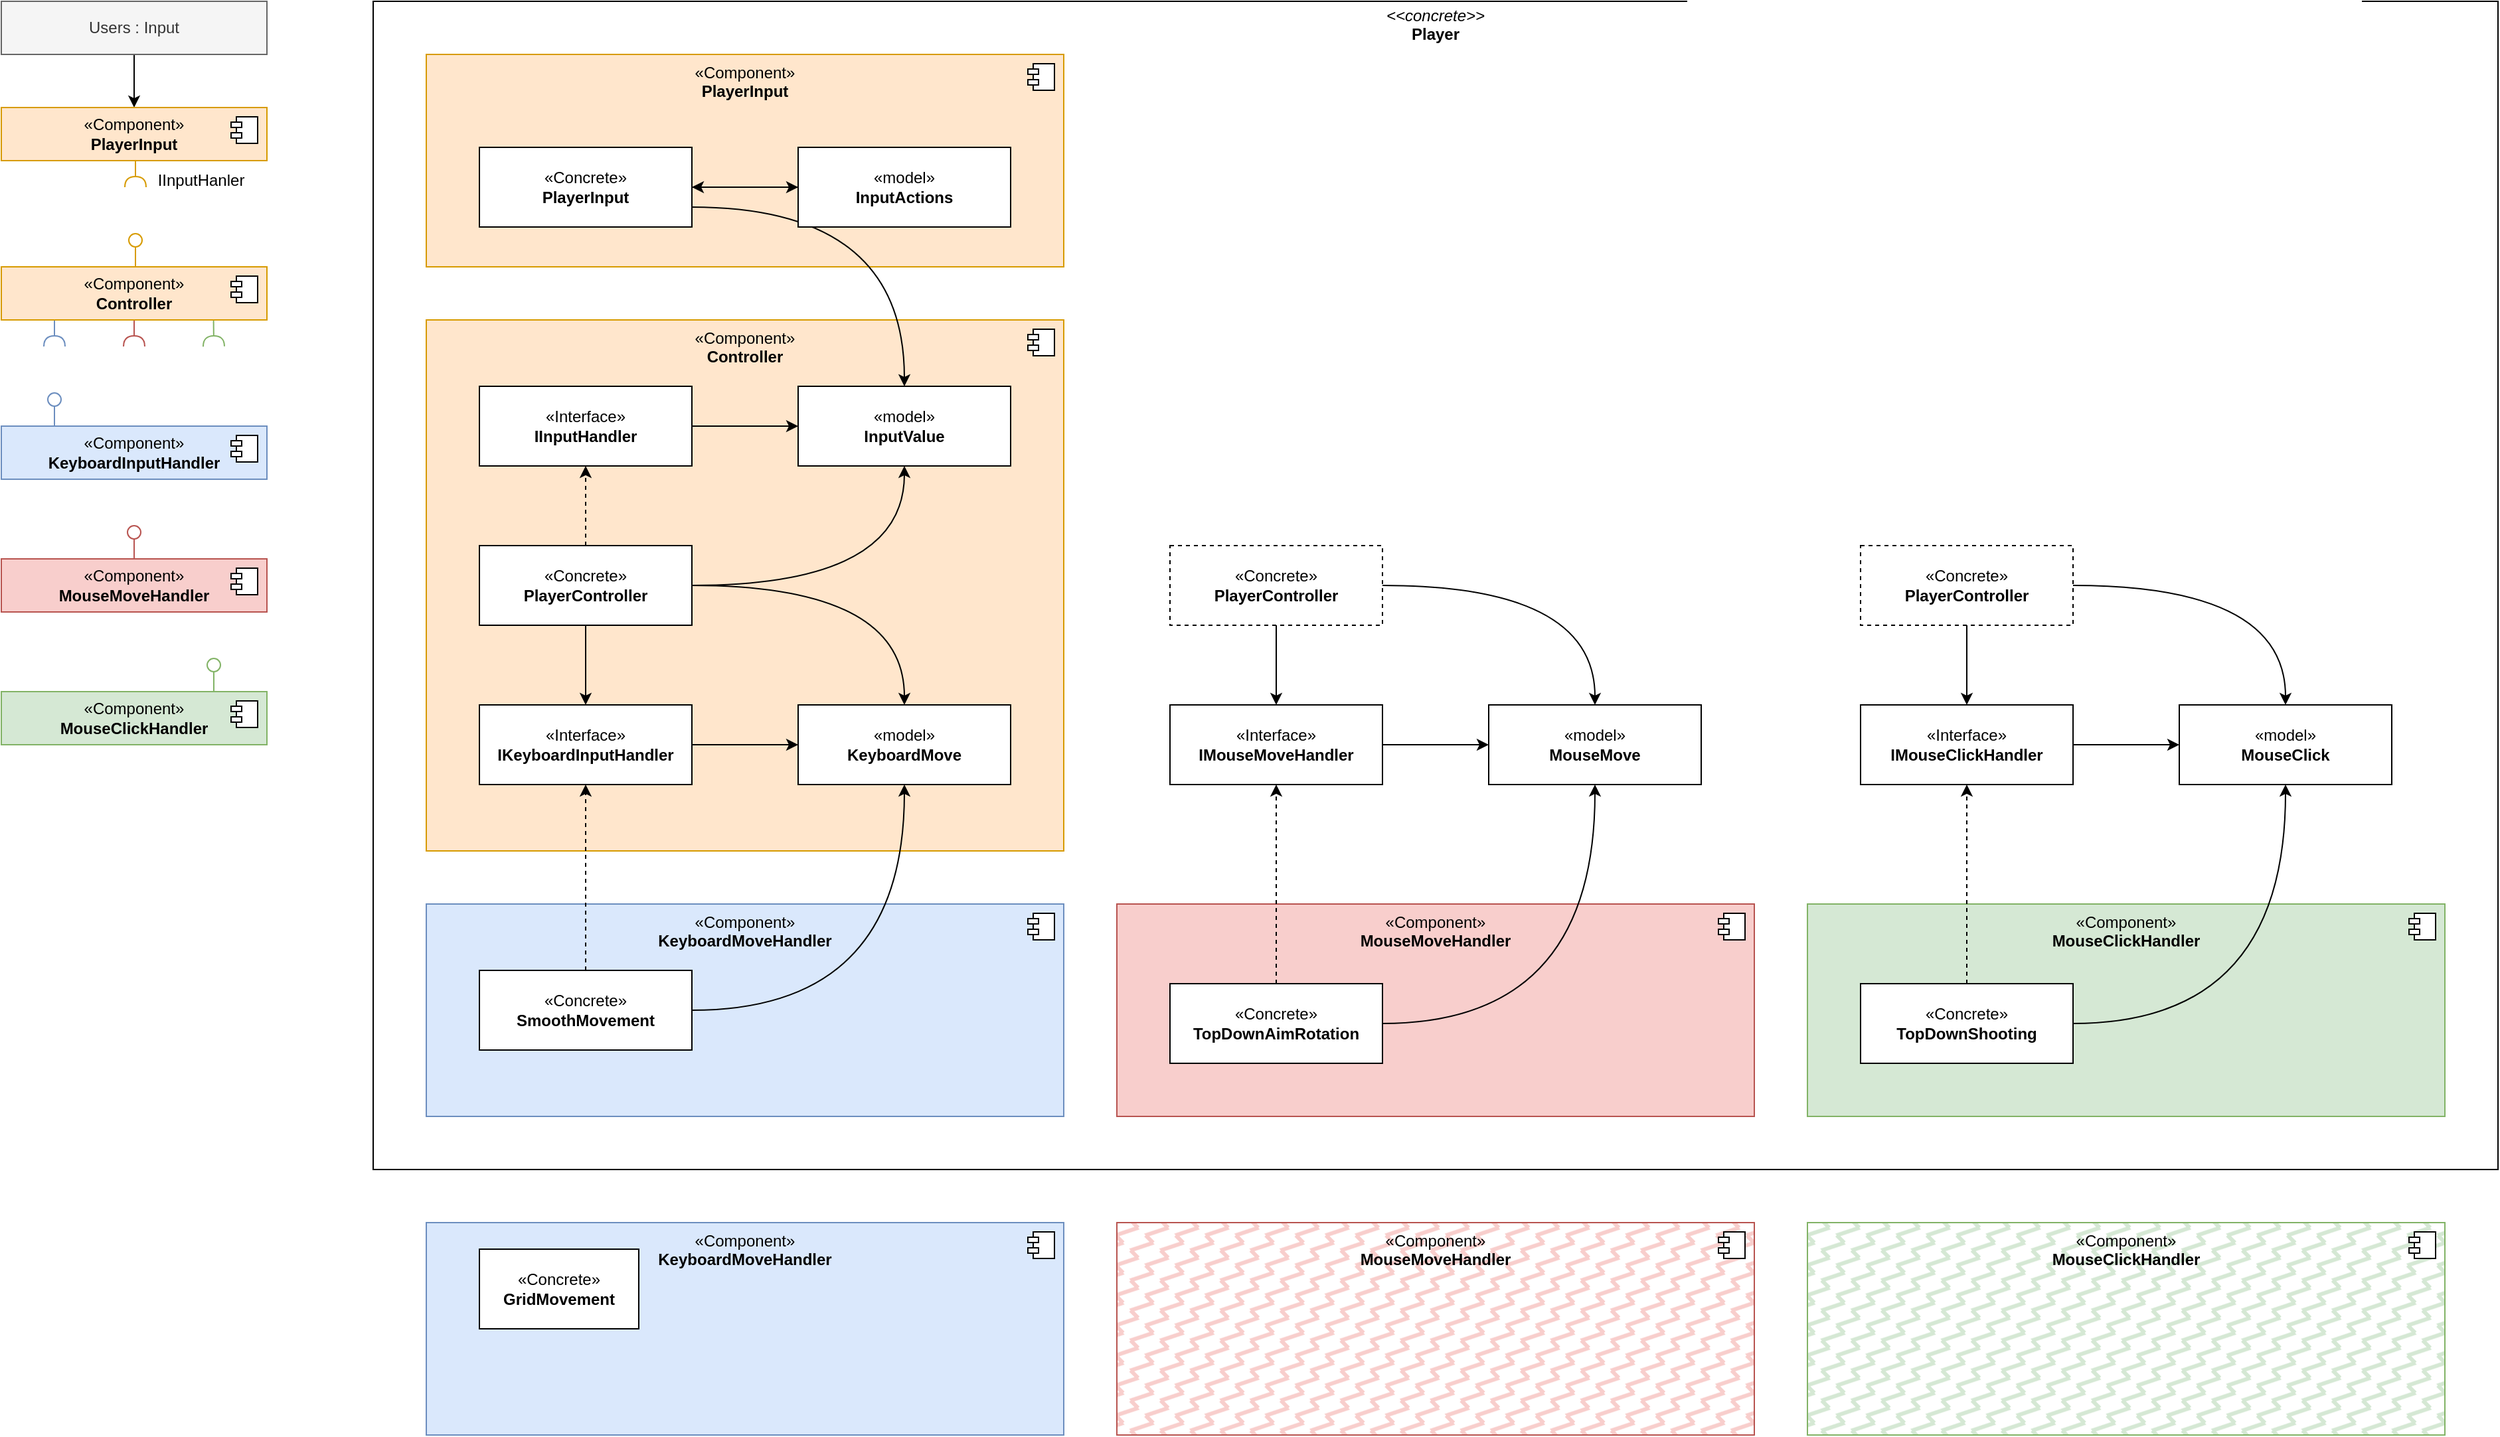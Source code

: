 <mxfile version="21.7.2" type="github">
  <diagram name="페이지-1" id="zbxW8SXZaUEsaQNp13DO">
    <mxGraphModel dx="1583" dy="720" grid="1" gridSize="10" guides="1" tooltips="1" connect="1" arrows="1" fold="1" page="1" pageScale="1" pageWidth="827" pageHeight="1169" math="0" shadow="0">
      <root>
        <mxCell id="0" />
        <mxCell id="1" parent="0" />
        <mxCell id="1lFtdwW7nYMoII0ZGkiB-70" value="&lt;p style=&quot;margin:0px;margin-top:4px;text-align:center;&quot;&gt;&lt;i&gt;&amp;lt;&amp;lt;concrete&amp;gt;&amp;gt;&lt;/i&gt;&lt;br&gt;&lt;b&gt;Player&lt;/b&gt;&lt;/p&gt;&lt;p style=&quot;margin:0px;margin-left:4px;&quot;&gt;&lt;br&gt;&lt;/p&gt;" style="verticalAlign=top;align=left;overflow=fill;fontSize=12;fontFamily=Helvetica;html=1;whiteSpace=wrap;fillStyle=zigzag-line;" parent="1" vertex="1">
          <mxGeometry x="320" y="40" width="1600" height="880" as="geometry" />
        </mxCell>
        <mxCell id="1lFtdwW7nYMoII0ZGkiB-17" style="edgeStyle=orthogonalEdgeStyle;rounded=0;orthogonalLoop=1;jettySize=auto;html=1;exitX=0.5;exitY=1;exitDx=0;exitDy=0;entryX=0.5;entryY=0;entryDx=0;entryDy=0;" parent="1" source="1lFtdwW7nYMoII0ZGkiB-1" edge="1">
          <mxGeometry relative="1" as="geometry">
            <mxPoint x="140" y="120" as="targetPoint" />
          </mxGeometry>
        </mxCell>
        <mxCell id="1lFtdwW7nYMoII0ZGkiB-1" value="Users : Input" style="rounded=0;whiteSpace=wrap;html=1;fillColor=#f5f5f5;fontColor=#333333;strokeColor=#666666;" parent="1" vertex="1">
          <mxGeometry x="40" y="40" width="200" height="40" as="geometry" />
        </mxCell>
        <mxCell id="1lFtdwW7nYMoII0ZGkiB-32" value="" style="rounded=0;orthogonalLoop=1;jettySize=auto;html=1;endArrow=halfCircle;endFill=0;endSize=6;strokeWidth=1;sketch=0;fontSize=12;curved=1;fillColor=#dae8fc;strokeColor=#6c8ebf;" parent="1" edge="1">
          <mxGeometry relative="1" as="geometry">
            <mxPoint x="80" y="280" as="sourcePoint" />
            <mxPoint x="80" y="300" as="targetPoint" />
          </mxGeometry>
        </mxCell>
        <mxCell id="1lFtdwW7nYMoII0ZGkiB-34" value="" style="rounded=0;orthogonalLoop=1;jettySize=auto;html=1;endArrow=halfCircle;endFill=0;endSize=6;strokeWidth=1;sketch=0;fontSize=12;curved=1;exitX=0.5;exitY=1;exitDx=0;exitDy=0;fillColor=#f8cecc;strokeColor=#b85450;" parent="1" edge="1">
          <mxGeometry relative="1" as="geometry">
            <mxPoint x="140" y="280" as="sourcePoint" />
            <mxPoint x="140" y="300" as="targetPoint" />
          </mxGeometry>
        </mxCell>
        <mxCell id="1lFtdwW7nYMoII0ZGkiB-35" value="" style="rounded=0;orthogonalLoop=1;jettySize=auto;html=1;endArrow=halfCircle;endFill=0;endSize=6;strokeWidth=1;sketch=0;fontSize=12;curved=1;exitX=0.799;exitY=0.991;exitDx=0;exitDy=0;exitPerimeter=0;fillColor=#d5e8d4;strokeColor=#82b366;" parent="1" source="1lFtdwW7nYMoII0ZGkiB-78" edge="1">
          <mxGeometry relative="1" as="geometry">
            <mxPoint x="199.8" y="279.64" as="sourcePoint" />
            <mxPoint x="200" y="300" as="targetPoint" />
          </mxGeometry>
        </mxCell>
        <mxCell id="1lFtdwW7nYMoII0ZGkiB-36" value="«Component»&lt;br style=&quot;border-color: var(--border-color);&quot;&gt;&lt;b&gt;KeyboardInputHandler&lt;/b&gt;" style="html=1;dropTarget=0;whiteSpace=wrap;fillColor=#dae8fc;strokeColor=#6c8ebf;" parent="1" vertex="1">
          <mxGeometry x="40" y="360" width="200" height="40" as="geometry" />
        </mxCell>
        <mxCell id="1lFtdwW7nYMoII0ZGkiB-37" value="" style="shape=module;jettyWidth=8;jettyHeight=4;" parent="1lFtdwW7nYMoII0ZGkiB-36" vertex="1">
          <mxGeometry x="1" width="20" height="20" relative="1" as="geometry">
            <mxPoint x="-27" y="7" as="offset" />
          </mxGeometry>
        </mxCell>
        <mxCell id="1lFtdwW7nYMoII0ZGkiB-40" value="" style="ellipse;whiteSpace=wrap;html=1;align=center;aspect=fixed;fillColor=none;strokeColor=none;resizable=0;perimeter=centerPerimeter;rotatable=0;allowArrows=0;points=[];outlineConnect=1;" parent="1" vertex="1">
          <mxGeometry x="110" y="320" width="10" height="10" as="geometry" />
        </mxCell>
        <mxCell id="1lFtdwW7nYMoII0ZGkiB-43" value="" style="rounded=0;orthogonalLoop=1;jettySize=auto;html=1;endArrow=oval;endFill=0;sketch=0;sourcePerimeterSpacing=0;targetPerimeterSpacing=0;endSize=10;exitX=0.2;exitY=0.011;exitDx=0;exitDy=0;exitPerimeter=0;fillColor=#dae8fc;strokeColor=#6c8ebf;" parent="1" source="1lFtdwW7nYMoII0ZGkiB-36" edge="1">
          <mxGeometry relative="1" as="geometry">
            <mxPoint x="210" y="365" as="sourcePoint" />
            <mxPoint x="80" y="340" as="targetPoint" />
          </mxGeometry>
        </mxCell>
        <mxCell id="1lFtdwW7nYMoII0ZGkiB-44" value="" style="ellipse;whiteSpace=wrap;html=1;align=center;aspect=fixed;fillColor=none;strokeColor=none;resizable=0;perimeter=centerPerimeter;rotatable=0;allowArrows=0;points=[];outlineConnect=1;" parent="1" vertex="1">
          <mxGeometry x="225" y="360" width="10" height="10" as="geometry" />
        </mxCell>
        <mxCell id="1lFtdwW7nYMoII0ZGkiB-74" value="«Component»&lt;br&gt;&lt;b&gt;PlayerInput&lt;/b&gt;" style="html=1;dropTarget=0;whiteSpace=wrap;fillColor=#ffe6cc;strokeColor=#d79b00;" parent="1" vertex="1">
          <mxGeometry x="40" y="120" width="200" height="40" as="geometry" />
        </mxCell>
        <mxCell id="1lFtdwW7nYMoII0ZGkiB-75" value="" style="shape=module;jettyWidth=8;jettyHeight=4;" parent="1lFtdwW7nYMoII0ZGkiB-74" vertex="1">
          <mxGeometry x="1" width="20" height="20" relative="1" as="geometry">
            <mxPoint x="-27" y="7" as="offset" />
          </mxGeometry>
        </mxCell>
        <mxCell id="1lFtdwW7nYMoII0ZGkiB-78" value="«Component»&lt;br&gt;&lt;b&gt;Controller&lt;/b&gt;" style="html=1;dropTarget=0;whiteSpace=wrap;fillColor=#ffe6cc;strokeColor=#d79b00;" parent="1" vertex="1">
          <mxGeometry x="40" y="240" width="200" height="40" as="geometry" />
        </mxCell>
        <mxCell id="1lFtdwW7nYMoII0ZGkiB-79" value="" style="shape=module;jettyWidth=8;jettyHeight=4;" parent="1lFtdwW7nYMoII0ZGkiB-78" vertex="1">
          <mxGeometry x="1" width="20" height="20" relative="1" as="geometry">
            <mxPoint x="-27" y="7" as="offset" />
          </mxGeometry>
        </mxCell>
        <mxCell id="1lFtdwW7nYMoII0ZGkiB-83" value="«Component»&lt;br&gt;&lt;b&gt;Controller&lt;br&gt;&lt;/b&gt;" style="html=1;dropTarget=0;whiteSpace=wrap;verticalAlign=top;fillStyle=auto;fillColor=#ffe6cc;strokeColor=#d79b00;" parent="1" vertex="1">
          <mxGeometry x="360" y="280" width="480" height="400" as="geometry" />
        </mxCell>
        <mxCell id="1lFtdwW7nYMoII0ZGkiB-84" value="" style="shape=module;jettyWidth=8;jettyHeight=4;" parent="1lFtdwW7nYMoII0ZGkiB-83" vertex="1">
          <mxGeometry x="1" width="20" height="20" relative="1" as="geometry">
            <mxPoint x="-27" y="7" as="offset" />
          </mxGeometry>
        </mxCell>
        <mxCell id="1lFtdwW7nYMoII0ZGkiB-139" style="edgeStyle=orthogonalEdgeStyle;orthogonalLoop=1;jettySize=auto;html=1;entryX=0.5;entryY=0;entryDx=0;entryDy=0;curved=1;" parent="1" source="1lFtdwW7nYMoII0ZGkiB-93" target="1lFtdwW7nYMoII0ZGkiB-137" edge="1">
          <mxGeometry relative="1" as="geometry" />
        </mxCell>
        <mxCell id="1lFtdwW7nYMoII0ZGkiB-140" style="edgeStyle=orthogonalEdgeStyle;rounded=0;orthogonalLoop=1;jettySize=auto;html=1;exitX=0.5;exitY=1;exitDx=0;exitDy=0;entryX=0.5;entryY=0;entryDx=0;entryDy=0;" parent="1" source="1lFtdwW7nYMoII0ZGkiB-93" target="1lFtdwW7nYMoII0ZGkiB-138" edge="1">
          <mxGeometry relative="1" as="geometry" />
        </mxCell>
        <mxCell id="1lFtdwW7nYMoII0ZGkiB-93" value="«Concrete»&lt;br&gt;&lt;b&gt;PlayerController&lt;/b&gt;" style="html=1;dropTarget=0;whiteSpace=wrap;verticalAlign=middle;" parent="1" vertex="1">
          <mxGeometry x="400" y="450" width="160" height="60" as="geometry" />
        </mxCell>
        <mxCell id="1lFtdwW7nYMoII0ZGkiB-108" value="" style="rounded=0;orthogonalLoop=1;jettySize=auto;html=1;endArrow=halfCircle;endFill=0;endSize=6;strokeWidth=1;sketch=0;fontSize=12;curved=1;fillColor=#ffe6cc;strokeColor=#d79b00;" parent="1" edge="1">
          <mxGeometry relative="1" as="geometry">
            <mxPoint x="141" y="160" as="sourcePoint" />
            <mxPoint x="141" y="180" as="targetPoint" />
          </mxGeometry>
        </mxCell>
        <mxCell id="1lFtdwW7nYMoII0ZGkiB-109" value="" style="rounded=0;orthogonalLoop=1;jettySize=auto;html=1;endArrow=oval;endFill=0;sketch=0;sourcePerimeterSpacing=0;targetPerimeterSpacing=0;endSize=10;exitX=0.2;exitY=0.011;exitDx=0;exitDy=0;exitPerimeter=0;fillColor=#ffe6cc;strokeColor=#d79b00;" parent="1" edge="1">
          <mxGeometry relative="1" as="geometry">
            <mxPoint x="141" y="240" as="sourcePoint" />
            <mxPoint x="141" y="220" as="targetPoint" />
          </mxGeometry>
        </mxCell>
        <mxCell id="1lFtdwW7nYMoII0ZGkiB-112" value="«Component»&lt;br style=&quot;border-color: var(--border-color);&quot;&gt;&lt;b&gt;MouseMoveHandler&lt;/b&gt;" style="html=1;dropTarget=0;whiteSpace=wrap;fillColor=#f8cecc;strokeColor=#b85450;" parent="1" vertex="1">
          <mxGeometry x="40" y="460" width="200" height="40" as="geometry" />
        </mxCell>
        <mxCell id="1lFtdwW7nYMoII0ZGkiB-113" value="" style="shape=module;jettyWidth=8;jettyHeight=4;" parent="1lFtdwW7nYMoII0ZGkiB-112" vertex="1">
          <mxGeometry x="1" width="20" height="20" relative="1" as="geometry">
            <mxPoint x="-27" y="7" as="offset" />
          </mxGeometry>
        </mxCell>
        <mxCell id="1lFtdwW7nYMoII0ZGkiB-114" value="" style="rounded=0;orthogonalLoop=1;jettySize=auto;html=1;endArrow=oval;endFill=0;sketch=0;sourcePerimeterSpacing=0;targetPerimeterSpacing=0;endSize=10;exitX=0.5;exitY=0;exitDx=0;exitDy=0;fillColor=#f8cecc;strokeColor=#b85450;" parent="1" source="1lFtdwW7nYMoII0ZGkiB-112" edge="1">
          <mxGeometry relative="1" as="geometry">
            <mxPoint x="210" y="465" as="sourcePoint" />
            <mxPoint x="140" y="440" as="targetPoint" />
          </mxGeometry>
        </mxCell>
        <mxCell id="1lFtdwW7nYMoII0ZGkiB-115" value="" style="ellipse;whiteSpace=wrap;html=1;align=center;aspect=fixed;fillColor=none;strokeColor=none;resizable=0;perimeter=centerPerimeter;rotatable=0;allowArrows=0;points=[];outlineConnect=1;" parent="1" vertex="1">
          <mxGeometry x="225" y="460" width="10" height="10" as="geometry" />
        </mxCell>
        <mxCell id="1lFtdwW7nYMoII0ZGkiB-118" value="" style="rounded=0;orthogonalLoop=1;jettySize=auto;html=1;endArrow=oval;endFill=0;sketch=0;sourcePerimeterSpacing=0;targetPerimeterSpacing=0;endSize=10;fillColor=#d5e8d4;strokeColor=#82b366;exitX=0.8;exitY=0;exitDx=0;exitDy=0;exitPerimeter=0;" parent="1" source="1lFtdwW7nYMoII0ZGkiB-119" edge="1">
          <mxGeometry relative="1" as="geometry">
            <mxPoint x="230" y="540" as="sourcePoint" />
            <mxPoint x="200" y="540" as="targetPoint" />
          </mxGeometry>
        </mxCell>
        <mxCell id="1lFtdwW7nYMoII0ZGkiB-119" value="«Component»&lt;br style=&quot;border-color: var(--border-color);&quot;&gt;&lt;b&gt;MouseClickHandler&lt;/b&gt;" style="html=1;dropTarget=0;whiteSpace=wrap;fillColor=#d5e8d4;strokeColor=#82b366;" parent="1" vertex="1">
          <mxGeometry x="40" y="560" width="200" height="40" as="geometry" />
        </mxCell>
        <mxCell id="1lFtdwW7nYMoII0ZGkiB-120" value="" style="shape=module;jettyWidth=8;jettyHeight=4;" parent="1lFtdwW7nYMoII0ZGkiB-119" vertex="1">
          <mxGeometry x="1" width="20" height="20" relative="1" as="geometry">
            <mxPoint x="-27" y="7" as="offset" />
          </mxGeometry>
        </mxCell>
        <mxCell id="1lFtdwW7nYMoII0ZGkiB-122" style="edgeStyle=orthogonalEdgeStyle;rounded=0;orthogonalLoop=1;jettySize=auto;html=1;entryX=0.5;entryY=1;entryDx=0;entryDy=0;dashed=1;" parent="1" source="1lFtdwW7nYMoII0ZGkiB-93" target="1lFtdwW7nYMoII0ZGkiB-100" edge="1">
          <mxGeometry relative="1" as="geometry" />
        </mxCell>
        <mxCell id="1lFtdwW7nYMoII0ZGkiB-123" style="edgeStyle=orthogonalEdgeStyle;orthogonalLoop=1;jettySize=auto;html=1;entryX=0.5;entryY=1;entryDx=0;entryDy=0;curved=1;" parent="1" source="1lFtdwW7nYMoII0ZGkiB-93" target="1lFtdwW7nYMoII0ZGkiB-102" edge="1">
          <mxGeometry relative="1" as="geometry" />
        </mxCell>
        <mxCell id="1lFtdwW7nYMoII0ZGkiB-33" value="" style="ellipse;whiteSpace=wrap;html=1;align=center;aspect=fixed;fillColor=none;strokeColor=none;resizable=0;perimeter=centerPerimeter;rotatable=0;allowArrows=0;points=[];outlineConnect=1;" parent="1" vertex="1">
          <mxGeometry x="400" y="210" width="10" height="10" as="geometry" />
        </mxCell>
        <mxCell id="1lFtdwW7nYMoII0ZGkiB-81" value="«Component»&lt;br&gt;&lt;b&gt;PlayerInput&lt;/b&gt;" style="html=1;dropTarget=0;whiteSpace=wrap;verticalAlign=top;fillStyle=auto;fillColor=#ffe6cc;strokeColor=#d79b00;container=0;" parent="1" vertex="1">
          <mxGeometry x="360" y="80" width="480" height="160" as="geometry" />
        </mxCell>
        <mxCell id="1lFtdwW7nYMoII0ZGkiB-136" style="edgeStyle=orthogonalEdgeStyle;orthogonalLoop=1;jettySize=auto;html=1;entryX=0.5;entryY=0;entryDx=0;entryDy=0;exitX=1;exitY=0.75;exitDx=0;exitDy=0;curved=1;" parent="1" source="1lFtdwW7nYMoII0ZGkiB-91" target="1lFtdwW7nYMoII0ZGkiB-102" edge="1">
          <mxGeometry relative="1" as="geometry" />
        </mxCell>
        <mxCell id="1lFtdwW7nYMoII0ZGkiB-91" value="«Concrete»&lt;br&gt;&lt;b&gt;PlayerInput&lt;/b&gt;" style="html=1;dropTarget=0;whiteSpace=wrap;verticalAlign=middle;" parent="1" vertex="1">
          <mxGeometry x="400" y="150" width="160" height="60" as="geometry" />
        </mxCell>
        <mxCell id="1lFtdwW7nYMoII0ZGkiB-133" style="edgeStyle=orthogonalEdgeStyle;rounded=0;orthogonalLoop=1;jettySize=auto;html=1;entryX=1;entryY=0.5;entryDx=0;entryDy=0;" parent="1" source="1lFtdwW7nYMoII0ZGkiB-94" target="1lFtdwW7nYMoII0ZGkiB-91" edge="1">
          <mxGeometry relative="1" as="geometry">
            <mxPoint x="520" y="180" as="targetPoint" />
          </mxGeometry>
        </mxCell>
        <mxCell id="1lFtdwW7nYMoII0ZGkiB-94" value="«model»&lt;br&gt;&lt;b&gt;InputActions&lt;/b&gt;" style="html=1;dropTarget=0;whiteSpace=wrap;verticalAlign=middle;" parent="1" vertex="1">
          <mxGeometry x="640" y="150" width="160" height="60" as="geometry" />
        </mxCell>
        <mxCell id="1lFtdwW7nYMoII0ZGkiB-96" style="rounded=0;orthogonalLoop=1;jettySize=auto;html=1;entryX=0;entryY=0.5;entryDx=0;entryDy=0;" parent="1" source="1lFtdwW7nYMoII0ZGkiB-91" target="1lFtdwW7nYMoII0ZGkiB-94" edge="1">
          <mxGeometry relative="1" as="geometry" />
        </mxCell>
        <mxCell id="1lFtdwW7nYMoII0ZGkiB-100" value="«Interface»&lt;br&gt;&lt;b&gt;IInputHandler&lt;/b&gt;" style="html=1;dropTarget=0;whiteSpace=wrap;verticalAlign=middle;" parent="1" vertex="1">
          <mxGeometry x="400" y="330" width="160" height="60" as="geometry" />
        </mxCell>
        <mxCell id="1lFtdwW7nYMoII0ZGkiB-102" value="«model»&lt;br&gt;&lt;b&gt;InputValue&lt;/b&gt;" style="html=1;dropTarget=0;whiteSpace=wrap;verticalAlign=middle;" parent="1" vertex="1">
          <mxGeometry x="640" y="330" width="160" height="60" as="geometry" />
        </mxCell>
        <mxCell id="1lFtdwW7nYMoII0ZGkiB-105" style="edgeStyle=orthogonalEdgeStyle;rounded=0;orthogonalLoop=1;jettySize=auto;html=1;entryX=0;entryY=0.5;entryDx=0;entryDy=0;" parent="1" source="1lFtdwW7nYMoII0ZGkiB-100" target="1lFtdwW7nYMoII0ZGkiB-102" edge="1">
          <mxGeometry relative="1" as="geometry" />
        </mxCell>
        <mxCell id="1lFtdwW7nYMoII0ZGkiB-82" value="" style="shape=module;jettyWidth=8;jettyHeight=4;" parent="1" vertex="1">
          <mxGeometry x="813" y="87" width="20" height="20" as="geometry">
            <mxPoint x="-27" y="7" as="offset" />
          </mxGeometry>
        </mxCell>
        <mxCell id="1lFtdwW7nYMoII0ZGkiB-137" value="«model»&lt;br&gt;&lt;b&gt;KeyboardMove&lt;/b&gt;" style="html=1;dropTarget=0;whiteSpace=wrap;verticalAlign=middle;" parent="1" vertex="1">
          <mxGeometry x="640" y="570" width="160" height="60" as="geometry" />
        </mxCell>
        <mxCell id="1lFtdwW7nYMoII0ZGkiB-141" style="edgeStyle=orthogonalEdgeStyle;rounded=0;orthogonalLoop=1;jettySize=auto;html=1;exitX=1;exitY=0.5;exitDx=0;exitDy=0;" parent="1" source="1lFtdwW7nYMoII0ZGkiB-138" target="1lFtdwW7nYMoII0ZGkiB-137" edge="1">
          <mxGeometry relative="1" as="geometry" />
        </mxCell>
        <mxCell id="1lFtdwW7nYMoII0ZGkiB-138" value="«Interface»&lt;br&gt;&lt;b&gt;IKeyboardInputHandler&lt;br&gt;&lt;/b&gt;" style="html=1;dropTarget=0;whiteSpace=wrap;verticalAlign=middle;" parent="1" vertex="1">
          <mxGeometry x="400" y="570" width="160" height="60" as="geometry" />
        </mxCell>
        <mxCell id="1lFtdwW7nYMoII0ZGkiB-142" value="«Component»&lt;br style=&quot;border-color: var(--border-color);&quot;&gt;&lt;b&gt;KeyboardMoveHandler&lt;/b&gt;" style="html=1;dropTarget=0;whiteSpace=wrap;verticalAlign=top;fillStyle=auto;fillColor=#dae8fc;strokeColor=#6c8ebf;" parent="1" vertex="1">
          <mxGeometry x="360" y="720" width="480" height="160" as="geometry" />
        </mxCell>
        <mxCell id="1lFtdwW7nYMoII0ZGkiB-143" value="" style="shape=module;jettyWidth=8;jettyHeight=4;" parent="1lFtdwW7nYMoII0ZGkiB-142" vertex="1">
          <mxGeometry x="1" width="20" height="20" relative="1" as="geometry">
            <mxPoint x="-27" y="7" as="offset" />
          </mxGeometry>
        </mxCell>
        <mxCell id="1lFtdwW7nYMoII0ZGkiB-145" style="edgeStyle=orthogonalEdgeStyle;rounded=0;orthogonalLoop=1;jettySize=auto;html=1;exitX=0.5;exitY=0;exitDx=0;exitDy=0;dashed=1;" parent="1" source="1lFtdwW7nYMoII0ZGkiB-144" target="1lFtdwW7nYMoII0ZGkiB-138" edge="1">
          <mxGeometry relative="1" as="geometry" />
        </mxCell>
        <mxCell id="1lFtdwW7nYMoII0ZGkiB-146" style="edgeStyle=orthogonalEdgeStyle;orthogonalLoop=1;jettySize=auto;html=1;exitX=1;exitY=0.5;exitDx=0;exitDy=0;curved=1;" parent="1" source="1lFtdwW7nYMoII0ZGkiB-144" target="1lFtdwW7nYMoII0ZGkiB-137" edge="1">
          <mxGeometry relative="1" as="geometry" />
        </mxCell>
        <mxCell id="1lFtdwW7nYMoII0ZGkiB-144" value="«Concrete»&lt;br&gt;&lt;b&gt;SmoothMovement&lt;/b&gt;" style="html=1;dropTarget=0;whiteSpace=wrap;verticalAlign=middle;" parent="1" vertex="1">
          <mxGeometry x="400" y="770" width="160" height="60" as="geometry" />
        </mxCell>
        <mxCell id="1lFtdwW7nYMoII0ZGkiB-147" value="«Component»&lt;br style=&quot;border-color: var(--border-color);&quot;&gt;&lt;b&gt;KeyboardMoveHandler&lt;/b&gt;" style="html=1;dropTarget=0;whiteSpace=wrap;verticalAlign=top;fillStyle=auto;fillColor=#dae8fc;strokeColor=#6c8ebf;" parent="1" vertex="1">
          <mxGeometry x="360" y="960" width="480" height="160" as="geometry" />
        </mxCell>
        <mxCell id="1lFtdwW7nYMoII0ZGkiB-148" value="" style="shape=module;jettyWidth=8;jettyHeight=4;" parent="1lFtdwW7nYMoII0ZGkiB-147" vertex="1">
          <mxGeometry x="1" width="20" height="20" relative="1" as="geometry">
            <mxPoint x="-27" y="7" as="offset" />
          </mxGeometry>
        </mxCell>
        <mxCell id="1lFtdwW7nYMoII0ZGkiB-149" value="«Concrete»&lt;br&gt;&lt;b&gt;GridMovement&lt;/b&gt;" style="html=1;dropTarget=0;whiteSpace=wrap;verticalAlign=middle;" parent="1" vertex="1">
          <mxGeometry x="400" y="980" width="120" height="60" as="geometry" />
        </mxCell>
        <mxCell id="1lFtdwW7nYMoII0ZGkiB-150" value="«Component»&lt;br style=&quot;border-color: var(--border-color);&quot;&gt;&lt;b&gt;MouseMoveHandler&lt;/b&gt;" style="html=1;dropTarget=0;whiteSpace=wrap;verticalAlign=top;fillStyle=auto;fillColor=#f8cecc;strokeColor=#b85450;" parent="1" vertex="1">
          <mxGeometry x="880" y="720" width="480" height="160" as="geometry" />
        </mxCell>
        <mxCell id="1lFtdwW7nYMoII0ZGkiB-151" value="" style="shape=module;jettyWidth=8;jettyHeight=4;" parent="1lFtdwW7nYMoII0ZGkiB-150" vertex="1">
          <mxGeometry x="1" width="20" height="20" relative="1" as="geometry">
            <mxPoint x="-27" y="7" as="offset" />
          </mxGeometry>
        </mxCell>
        <mxCell id="1lFtdwW7nYMoII0ZGkiB-152" value="«Component»&lt;br style=&quot;border-color: var(--border-color);&quot;&gt;&lt;b&gt;MouseClickHandler&lt;br&gt;&lt;/b&gt;" style="html=1;dropTarget=0;whiteSpace=wrap;verticalAlign=top;fillStyle=auto;fillColor=#d5e8d4;strokeColor=#82b366;" parent="1" vertex="1">
          <mxGeometry x="1400" y="720" width="480" height="160" as="geometry" />
        </mxCell>
        <mxCell id="1lFtdwW7nYMoII0ZGkiB-153" value="" style="shape=module;jettyWidth=8;jettyHeight=4;" parent="1lFtdwW7nYMoII0ZGkiB-152" vertex="1">
          <mxGeometry x="1" width="20" height="20" relative="1" as="geometry">
            <mxPoint x="-27" y="7" as="offset" />
          </mxGeometry>
        </mxCell>
        <mxCell id="1WuVOnrrcyGIG8zz4NqY-1" style="edgeStyle=orthogonalEdgeStyle;rounded=0;orthogonalLoop=1;jettySize=auto;html=1;exitX=1;exitY=0.5;exitDx=0;exitDy=0;entryX=0;entryY=0.5;entryDx=0;entryDy=0;" edge="1" parent="1" source="1lFtdwW7nYMoII0ZGkiB-155" target="1lFtdwW7nYMoII0ZGkiB-156">
          <mxGeometry relative="1" as="geometry" />
        </mxCell>
        <mxCell id="1lFtdwW7nYMoII0ZGkiB-155" value="«Interface»&lt;br&gt;&lt;b&gt;IMouseMoveHandler&lt;br&gt;&lt;/b&gt;" style="html=1;dropTarget=0;whiteSpace=wrap;verticalAlign=middle;" parent="1" vertex="1">
          <mxGeometry x="920" y="570" width="160" height="60" as="geometry" />
        </mxCell>
        <mxCell id="1lFtdwW7nYMoII0ZGkiB-156" value="«model»&lt;br&gt;&lt;b&gt;MouseMove&lt;/b&gt;" style="html=1;dropTarget=0;whiteSpace=wrap;verticalAlign=middle;" parent="1" vertex="1">
          <mxGeometry x="1160" y="570" width="160" height="60" as="geometry" />
        </mxCell>
        <mxCell id="1lFtdwW7nYMoII0ZGkiB-193" style="edgeStyle=orthogonalEdgeStyle;rounded=0;orthogonalLoop=1;jettySize=auto;html=1;entryX=0.5;entryY=0;entryDx=0;entryDy=0;" parent="1" source="1lFtdwW7nYMoII0ZGkiB-165" target="1lFtdwW7nYMoII0ZGkiB-155" edge="1">
          <mxGeometry relative="1" as="geometry" />
        </mxCell>
        <mxCell id="1lFtdwW7nYMoII0ZGkiB-195" style="edgeStyle=orthogonalEdgeStyle;orthogonalLoop=1;jettySize=auto;html=1;exitX=1;exitY=0.5;exitDx=0;exitDy=0;entryX=0.5;entryY=0;entryDx=0;entryDy=0;curved=1;" parent="1" source="1lFtdwW7nYMoII0ZGkiB-165" target="1lFtdwW7nYMoII0ZGkiB-156" edge="1">
          <mxGeometry relative="1" as="geometry" />
        </mxCell>
        <mxCell id="1lFtdwW7nYMoII0ZGkiB-165" value="«Concrete»&lt;br&gt;&lt;b&gt;PlayerController&lt;/b&gt;" style="html=1;dropTarget=0;whiteSpace=wrap;verticalAlign=middle;gradientColor=none;dashed=1;" parent="1" vertex="1">
          <mxGeometry x="920" y="450" width="160" height="60" as="geometry" />
        </mxCell>
        <mxCell id="1lFtdwW7nYMoII0ZGkiB-196" style="edgeStyle=orthogonalEdgeStyle;rounded=0;orthogonalLoop=1;jettySize=auto;html=1;exitX=0.5;exitY=1;exitDx=0;exitDy=0;entryX=0.5;entryY=0;entryDx=0;entryDy=0;" parent="1" source="1lFtdwW7nYMoII0ZGkiB-167" target="1lFtdwW7nYMoII0ZGkiB-169" edge="1">
          <mxGeometry relative="1" as="geometry" />
        </mxCell>
        <mxCell id="1lFtdwW7nYMoII0ZGkiB-197" style="edgeStyle=orthogonalEdgeStyle;orthogonalLoop=1;jettySize=auto;html=1;exitX=1;exitY=0.5;exitDx=0;exitDy=0;entryX=0.5;entryY=0;entryDx=0;entryDy=0;curved=1;" parent="1" source="1lFtdwW7nYMoII0ZGkiB-167" target="1lFtdwW7nYMoII0ZGkiB-168" edge="1">
          <mxGeometry relative="1" as="geometry" />
        </mxCell>
        <mxCell id="1lFtdwW7nYMoII0ZGkiB-167" value="«Concrete»&lt;br&gt;&lt;b&gt;PlayerController&lt;/b&gt;" style="html=1;dropTarget=0;whiteSpace=wrap;verticalAlign=middle;dashed=1;" parent="1" vertex="1">
          <mxGeometry x="1440" y="450" width="160" height="60" as="geometry" />
        </mxCell>
        <mxCell id="1lFtdwW7nYMoII0ZGkiB-168" value="«model»&lt;br&gt;&lt;b&gt;MouseClick&lt;/b&gt;" style="html=1;dropTarget=0;whiteSpace=wrap;verticalAlign=middle;" parent="1" vertex="1">
          <mxGeometry x="1680" y="570" width="160" height="60" as="geometry" />
        </mxCell>
        <mxCell id="1WuVOnrrcyGIG8zz4NqY-3" style="edgeStyle=orthogonalEdgeStyle;rounded=0;orthogonalLoop=1;jettySize=auto;html=1;exitX=1;exitY=0.5;exitDx=0;exitDy=0;entryX=0;entryY=0.5;entryDx=0;entryDy=0;" edge="1" parent="1" source="1lFtdwW7nYMoII0ZGkiB-169" target="1lFtdwW7nYMoII0ZGkiB-168">
          <mxGeometry relative="1" as="geometry" />
        </mxCell>
        <mxCell id="1lFtdwW7nYMoII0ZGkiB-169" value="«Interface»&lt;br&gt;&lt;b&gt;IMouseClickHandler&lt;br&gt;&lt;/b&gt;" style="html=1;dropTarget=0;whiteSpace=wrap;verticalAlign=middle;" parent="1" vertex="1">
          <mxGeometry x="1440" y="570" width="160" height="60" as="geometry" />
        </mxCell>
        <mxCell id="1lFtdwW7nYMoII0ZGkiB-176" value="«Component»&lt;br style=&quot;border-color: var(--border-color);&quot;&gt;&lt;b&gt;MouseMoveHandler&lt;/b&gt;" style="html=1;dropTarget=0;whiteSpace=wrap;verticalAlign=top;fillStyle=zigzag-line;fillColor=#f8cecc;strokeColor=#b85450;" parent="1" vertex="1">
          <mxGeometry x="880" y="960" width="480" height="160" as="geometry" />
        </mxCell>
        <mxCell id="1lFtdwW7nYMoII0ZGkiB-177" value="" style="shape=module;jettyWidth=8;jettyHeight=4;" parent="1lFtdwW7nYMoII0ZGkiB-176" vertex="1">
          <mxGeometry x="1" width="20" height="20" relative="1" as="geometry">
            <mxPoint x="-27" y="7" as="offset" />
          </mxGeometry>
        </mxCell>
        <mxCell id="1lFtdwW7nYMoII0ZGkiB-178" value="«Component»&lt;br style=&quot;border-color: var(--border-color);&quot;&gt;&lt;b&gt;MouseClickHandler&lt;br&gt;&lt;/b&gt;" style="html=1;dropTarget=0;whiteSpace=wrap;verticalAlign=top;fillStyle=zigzag-line;fillColor=#d5e8d4;strokeColor=#82b366;" parent="1" vertex="1">
          <mxGeometry x="1400" y="960" width="480" height="160" as="geometry" />
        </mxCell>
        <mxCell id="1lFtdwW7nYMoII0ZGkiB-179" value="" style="shape=module;jettyWidth=8;jettyHeight=4;" parent="1lFtdwW7nYMoII0ZGkiB-178" vertex="1">
          <mxGeometry x="1" width="20" height="20" relative="1" as="geometry">
            <mxPoint x="-27" y="7" as="offset" />
          </mxGeometry>
        </mxCell>
        <mxCell id="1lFtdwW7nYMoII0ZGkiB-181" style="edgeStyle=orthogonalEdgeStyle;rounded=0;orthogonalLoop=1;jettySize=auto;html=1;entryX=0.5;entryY=1;entryDx=0;entryDy=0;dashed=1;" parent="1" source="1lFtdwW7nYMoII0ZGkiB-180" target="1lFtdwW7nYMoII0ZGkiB-155" edge="1">
          <mxGeometry relative="1" as="geometry" />
        </mxCell>
        <mxCell id="1lFtdwW7nYMoII0ZGkiB-182" style="edgeStyle=orthogonalEdgeStyle;orthogonalLoop=1;jettySize=auto;html=1;exitX=1;exitY=0.5;exitDx=0;exitDy=0;entryX=0.5;entryY=1;entryDx=0;entryDy=0;curved=1;" parent="1" source="1lFtdwW7nYMoII0ZGkiB-180" target="1lFtdwW7nYMoII0ZGkiB-156" edge="1">
          <mxGeometry relative="1" as="geometry" />
        </mxCell>
        <mxCell id="1lFtdwW7nYMoII0ZGkiB-180" value="«Concrete»&lt;br&gt;&lt;b&gt;TopDownAimRotation&lt;/b&gt;" style="html=1;dropTarget=0;whiteSpace=wrap;verticalAlign=middle;" parent="1" vertex="1">
          <mxGeometry x="920" y="780" width="160" height="60" as="geometry" />
        </mxCell>
        <mxCell id="1lFtdwW7nYMoII0ZGkiB-184" style="edgeStyle=orthogonalEdgeStyle;rounded=0;orthogonalLoop=1;jettySize=auto;html=1;entryX=0.5;entryY=1;entryDx=0;entryDy=0;dashed=1;" parent="1" source="1lFtdwW7nYMoII0ZGkiB-183" target="1lFtdwW7nYMoII0ZGkiB-169" edge="1">
          <mxGeometry relative="1" as="geometry" />
        </mxCell>
        <mxCell id="1lFtdwW7nYMoII0ZGkiB-185" style="edgeStyle=orthogonalEdgeStyle;orthogonalLoop=1;jettySize=auto;html=1;exitX=1;exitY=0.5;exitDx=0;exitDy=0;curved=1;" parent="1" source="1lFtdwW7nYMoII0ZGkiB-183" target="1lFtdwW7nYMoII0ZGkiB-168" edge="1">
          <mxGeometry relative="1" as="geometry" />
        </mxCell>
        <mxCell id="1lFtdwW7nYMoII0ZGkiB-183" value="«Concrete»&lt;br&gt;&lt;b&gt;TopDownShooting&lt;/b&gt;" style="html=1;dropTarget=0;whiteSpace=wrap;verticalAlign=middle;" parent="1" vertex="1">
          <mxGeometry x="1440" y="780" width="160" height="60" as="geometry" />
        </mxCell>
        <mxCell id="1lFtdwW7nYMoII0ZGkiB-192" value="IInputHanler" style="text;html=1;align=center;verticalAlign=middle;resizable=0;points=[];autosize=1;strokeColor=none;fillColor=none;" parent="1" vertex="1">
          <mxGeometry x="145" y="160" width="90" height="30" as="geometry" />
        </mxCell>
      </root>
    </mxGraphModel>
  </diagram>
</mxfile>
